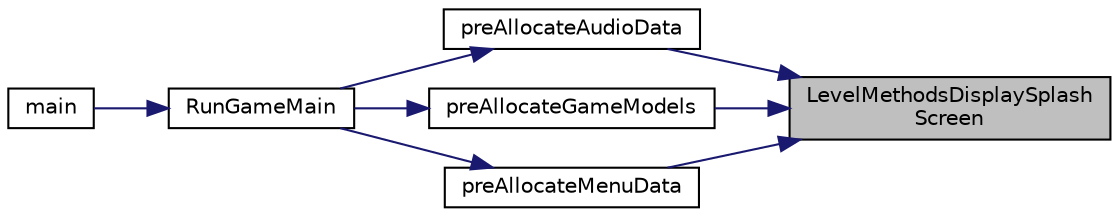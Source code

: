 digraph "LevelMethodsDisplaySplashScreen"
{
 // LATEX_PDF_SIZE
  edge [fontname="Helvetica",fontsize="10",labelfontname="Helvetica",labelfontsize="10"];
  node [fontname="Helvetica",fontsize="10",shape=record];
  rankdir="RL";
  Node1 [label="LevelMethodsDisplaySplash\lScreen",height=0.2,width=0.4,color="black", fillcolor="grey75", style="filled", fontcolor="black",tooltip=" "];
  Node1 -> Node2 [dir="back",color="midnightblue",fontsize="10",style="solid"];
  Node2 [label="preAllocateAudioData",height=0.2,width=0.4,color="black", fillcolor="white", style="filled",URL="$main_8cpp.html#a3a5882239f9423748288463243d502c4",tooltip=" "];
  Node2 -> Node3 [dir="back",color="midnightblue",fontsize="10",style="solid"];
  Node3 [label="RunGameMain",height=0.2,width=0.4,color="black", fillcolor="white", style="filled",URL="$main_8cpp.html#aa4173368a267598f9c3c83944e79a303",tooltip=" "];
  Node3 -> Node4 [dir="back",color="midnightblue",fontsize="10",style="solid"];
  Node4 [label="main",height=0.2,width=0.4,color="black", fillcolor="white", style="filled",URL="$main_8cpp.html#a3c04138a5bfe5d72780bb7e82a18e627",tooltip=" "];
  Node1 -> Node5 [dir="back",color="midnightblue",fontsize="10",style="solid"];
  Node5 [label="preAllocateGameModels",height=0.2,width=0.4,color="black", fillcolor="white", style="filled",URL="$main_8cpp.html#a201fc25b32d87b4c76ff249079453e5c",tooltip=" "];
  Node5 -> Node3 [dir="back",color="midnightblue",fontsize="10",style="solid"];
  Node1 -> Node6 [dir="back",color="midnightblue",fontsize="10",style="solid"];
  Node6 [label="preAllocateMenuData",height=0.2,width=0.4,color="black", fillcolor="white", style="filled",URL="$main_8cpp.html#a412af34e0f4f64fdafdda45036961dff",tooltip=" "];
  Node6 -> Node3 [dir="back",color="midnightblue",fontsize="10",style="solid"];
}
